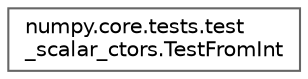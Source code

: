 digraph "Graphical Class Hierarchy"
{
 // LATEX_PDF_SIZE
  bgcolor="transparent";
  edge [fontname=Helvetica,fontsize=10,labelfontname=Helvetica,labelfontsize=10];
  node [fontname=Helvetica,fontsize=10,shape=box,height=0.2,width=0.4];
  rankdir="LR";
  Node0 [id="Node000000",label="numpy.core.tests.test\l_scalar_ctors.TestFromInt",height=0.2,width=0.4,color="grey40", fillcolor="white", style="filled",URL="$d0/d45/classnumpy_1_1core_1_1tests_1_1test__scalar__ctors_1_1TestFromInt.html",tooltip=" "];
}

